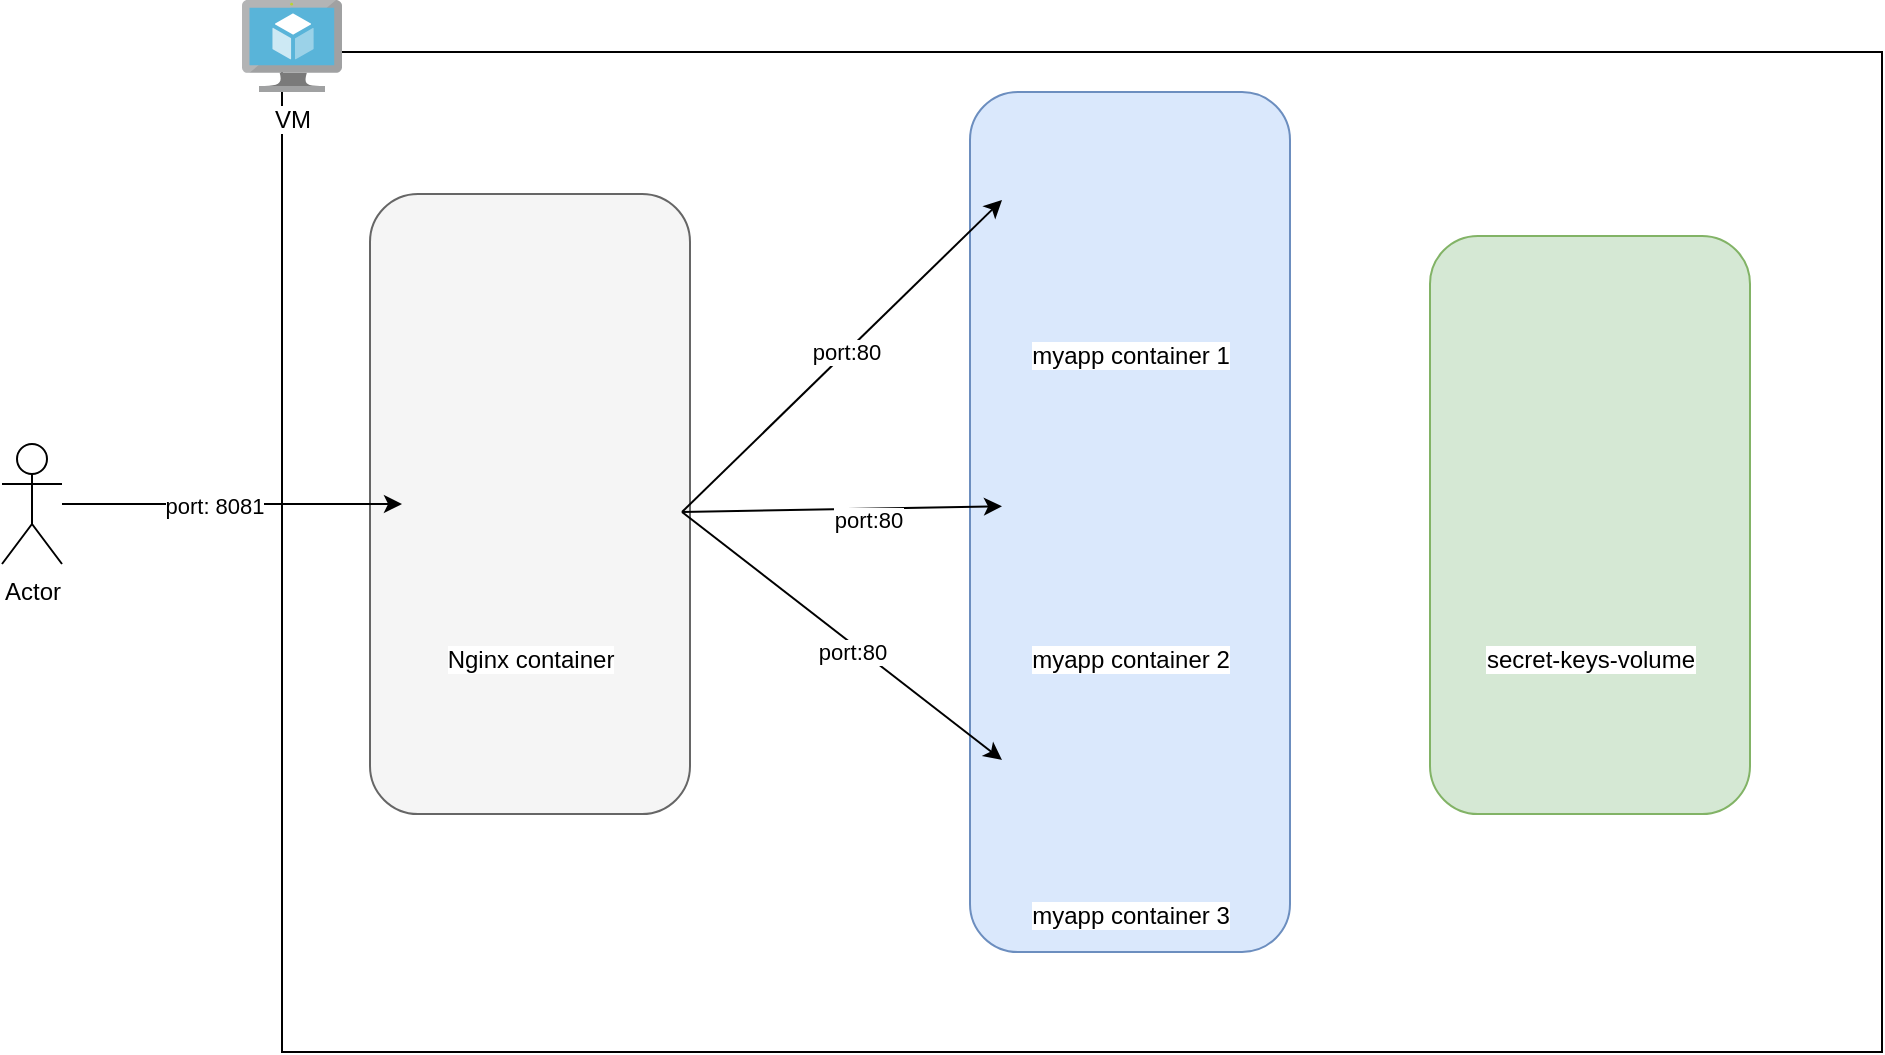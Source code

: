 <mxfile version="22.1.4" type="device">
  <diagram name="Page-1" id="h8gg8JFCPHhdIbwTsktL">
    <mxGraphModel dx="1026" dy="626" grid="1" gridSize="10" guides="1" tooltips="1" connect="1" arrows="1" fold="1" page="1" pageScale="1" pageWidth="827" pageHeight="1169" math="0" shadow="0">
      <root>
        <mxCell id="0" />
        <mxCell id="1" parent="0" />
        <mxCell id="5w3CNKWvQkJ1DniZj6bS-23" value="" style="rounded=0;whiteSpace=wrap;html=1;" vertex="1" parent="1">
          <mxGeometry x="190" y="90" width="800" height="500" as="geometry" />
        </mxCell>
        <mxCell id="5w3CNKWvQkJ1DniZj6bS-20" value="" style="rounded=1;whiteSpace=wrap;html=1;fillColor=#d5e8d4;strokeColor=#82b366;" vertex="1" parent="1">
          <mxGeometry x="764" y="182" width="160" height="289" as="geometry" />
        </mxCell>
        <mxCell id="5w3CNKWvQkJ1DniZj6bS-17" value="" style="rounded=1;whiteSpace=wrap;html=1;fillColor=#dae8fc;strokeColor=#6c8ebf;" vertex="1" parent="1">
          <mxGeometry x="534" y="110" width="160" height="430" as="geometry" />
        </mxCell>
        <mxCell id="5w3CNKWvQkJ1DniZj6bS-16" value="" style="rounded=1;whiteSpace=wrap;html=1;fillColor=#f5f5f5;strokeColor=#666666;fontColor=#333333;" vertex="1" parent="1">
          <mxGeometry x="234" y="161" width="160" height="310" as="geometry" />
        </mxCell>
        <mxCell id="5w3CNKWvQkJ1DniZj6bS-3" value="Nginx container" style="shape=image;html=1;verticalAlign=top;verticalLabelPosition=bottom;labelBackgroundColor=#ffffff;imageAspect=0;aspect=fixed;image=https://cdn1.iconfinder.com/data/icons/unicons-line-vol-3/24/docker-128.png" vertex="1" parent="1">
          <mxGeometry x="250" y="252" width="128" height="128" as="geometry" />
        </mxCell>
        <mxCell id="5w3CNKWvQkJ1DniZj6bS-4" value="myapp container 1" style="shape=image;html=1;verticalAlign=top;verticalLabelPosition=bottom;labelBackgroundColor=#ffffff;imageAspect=0;aspect=fixed;image=https://cdn1.iconfinder.com/data/icons/unicons-line-vol-3/24/docker-128.png" vertex="1" parent="1">
          <mxGeometry x="550" y="100" width="128" height="128" as="geometry" />
        </mxCell>
        <mxCell id="5w3CNKWvQkJ1DniZj6bS-5" value="myapp container 2" style="shape=image;html=1;verticalAlign=top;verticalLabelPosition=bottom;labelBackgroundColor=#ffffff;imageAspect=0;aspect=fixed;image=https://cdn1.iconfinder.com/data/icons/unicons-line-vol-3/24/docker-128.png" vertex="1" parent="1">
          <mxGeometry x="550" y="252" width="128" height="128" as="geometry" />
        </mxCell>
        <mxCell id="5w3CNKWvQkJ1DniZj6bS-6" value="myapp container 3" style="shape=image;html=1;verticalAlign=top;verticalLabelPosition=bottom;labelBackgroundColor=#ffffff;imageAspect=0;aspect=fixed;image=https://cdn1.iconfinder.com/data/icons/unicons-line-vol-3/24/docker-128.png" vertex="1" parent="1">
          <mxGeometry x="550" y="380" width="128" height="128" as="geometry" />
        </mxCell>
        <mxCell id="5w3CNKWvQkJ1DniZj6bS-8" style="edgeStyle=orthogonalEdgeStyle;rounded=0;orthogonalLoop=1;jettySize=auto;html=1;" edge="1" parent="1" source="5w3CNKWvQkJ1DniZj6bS-7" target="5w3CNKWvQkJ1DniZj6bS-3">
          <mxGeometry relative="1" as="geometry" />
        </mxCell>
        <mxCell id="5w3CNKWvQkJ1DniZj6bS-9" value="port: 8081" style="edgeLabel;html=1;align=center;verticalAlign=middle;resizable=0;points=[];" vertex="1" connectable="0" parent="5w3CNKWvQkJ1DniZj6bS-8">
          <mxGeometry x="-0.106" y="-1" relative="1" as="geometry">
            <mxPoint as="offset" />
          </mxGeometry>
        </mxCell>
        <mxCell id="5w3CNKWvQkJ1DniZj6bS-7" value="Actor" style="shape=umlActor;verticalLabelPosition=bottom;verticalAlign=top;html=1;outlineConnect=0;" vertex="1" parent="1">
          <mxGeometry x="50" y="286" width="30" height="60" as="geometry" />
        </mxCell>
        <mxCell id="5w3CNKWvQkJ1DniZj6bS-10" value="" style="endArrow=classic;html=1;rounded=0;entryX=0;entryY=0.5;entryDx=0;entryDy=0;" edge="1" parent="1" target="5w3CNKWvQkJ1DniZj6bS-4">
          <mxGeometry width="50" height="50" relative="1" as="geometry">
            <mxPoint x="390" y="320" as="sourcePoint" />
            <mxPoint x="440" y="300" as="targetPoint" />
          </mxGeometry>
        </mxCell>
        <mxCell id="5w3CNKWvQkJ1DniZj6bS-13" value="port:80" style="edgeLabel;html=1;align=center;verticalAlign=middle;resizable=0;points=[];" vertex="1" connectable="0" parent="5w3CNKWvQkJ1DniZj6bS-10">
          <mxGeometry x="0.026" relative="1" as="geometry">
            <mxPoint as="offset" />
          </mxGeometry>
        </mxCell>
        <mxCell id="5w3CNKWvQkJ1DniZj6bS-11" value="" style="endArrow=classic;html=1;rounded=0;" edge="1" parent="1" target="5w3CNKWvQkJ1DniZj6bS-5">
          <mxGeometry width="50" height="50" relative="1" as="geometry">
            <mxPoint x="390" y="320" as="sourcePoint" />
            <mxPoint x="560" y="174" as="targetPoint" />
          </mxGeometry>
        </mxCell>
        <mxCell id="5w3CNKWvQkJ1DniZj6bS-14" value="port:80" style="edgeLabel;html=1;align=center;verticalAlign=middle;resizable=0;points=[];" vertex="1" connectable="0" parent="5w3CNKWvQkJ1DniZj6bS-11">
          <mxGeometry x="0.162" y="-5" relative="1" as="geometry">
            <mxPoint as="offset" />
          </mxGeometry>
        </mxCell>
        <mxCell id="5w3CNKWvQkJ1DniZj6bS-12" value="" style="endArrow=classic;html=1;rounded=0;entryX=0;entryY=0.5;entryDx=0;entryDy=0;" edge="1" parent="1" target="5w3CNKWvQkJ1DniZj6bS-6">
          <mxGeometry width="50" height="50" relative="1" as="geometry">
            <mxPoint x="390" y="320" as="sourcePoint" />
            <mxPoint x="560" y="327" as="targetPoint" />
          </mxGeometry>
        </mxCell>
        <mxCell id="5w3CNKWvQkJ1DniZj6bS-15" value="port:80" style="edgeLabel;html=1;align=center;verticalAlign=middle;resizable=0;points=[];" vertex="1" connectable="0" parent="5w3CNKWvQkJ1DniZj6bS-12">
          <mxGeometry x="0.087" y="-3" relative="1" as="geometry">
            <mxPoint as="offset" />
          </mxGeometry>
        </mxCell>
        <mxCell id="5w3CNKWvQkJ1DniZj6bS-19" value="secret-keys-volume" style="shape=image;html=1;verticalAlign=top;verticalLabelPosition=bottom;labelBackgroundColor=#ffffff;imageAspect=0;aspect=fixed;image=https://cdn1.iconfinder.com/data/icons/unicons-line-vol-3/24/docker-128.png" vertex="1" parent="1">
          <mxGeometry x="780" y="252" width="128" height="128" as="geometry" />
        </mxCell>
        <mxCell id="5w3CNKWvQkJ1DniZj6bS-24" value="VM " style="image;sketch=0;aspect=fixed;html=1;points=[];align=center;fontSize=12;image=img/lib/mscae/Virtual_Machine.svg;" vertex="1" parent="1">
          <mxGeometry x="170" y="64" width="50" height="46" as="geometry" />
        </mxCell>
      </root>
    </mxGraphModel>
  </diagram>
</mxfile>
